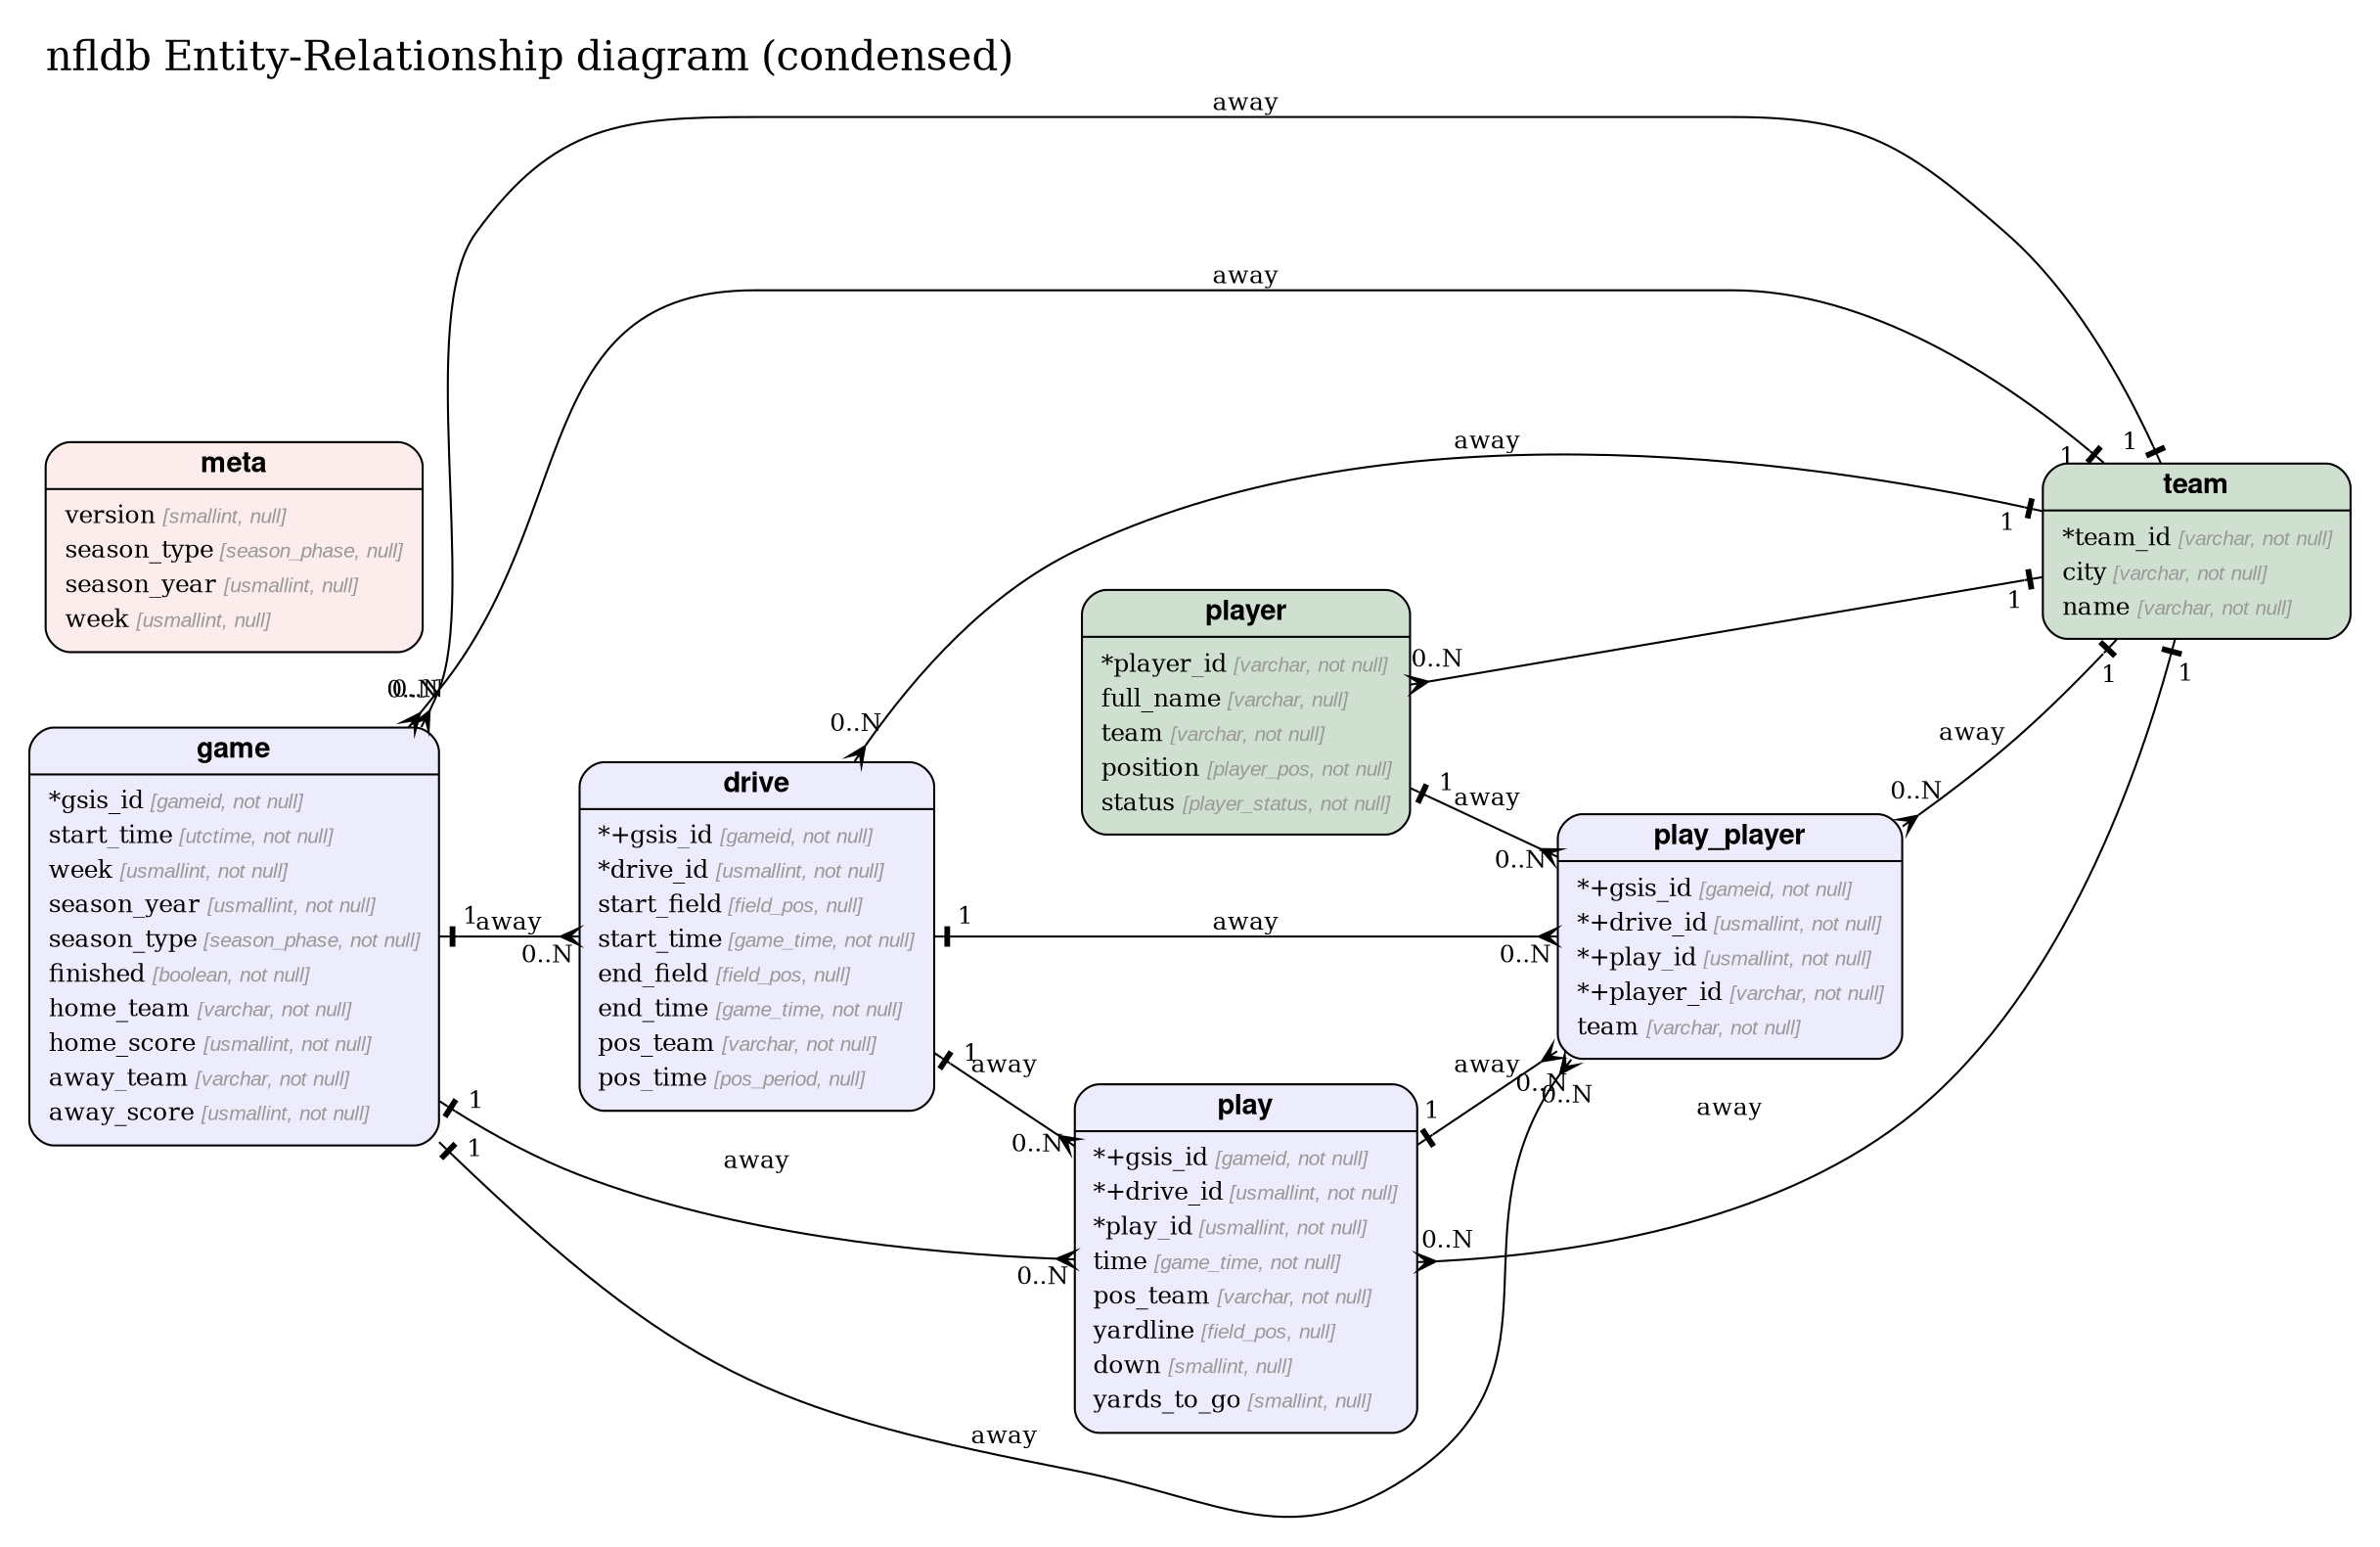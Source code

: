 graph {
    graph [label=<<FONT POINT-SIZE="20">nfldb Entity-Relationship diagram (condensed)</FONT>>,
        labeljust=l,
        labelloc=t,nodesep=0.5,
        ranksep=0.5,
        pad="0.2,0.2",
        margin="0.0",
        cencentrate=true,
        splines="spline",
        rankdir=LR
    ];
    node [
        label="\N",
        fontsize=14,
        margin="0.07,0.05",
        penwidth=1.0,
        shape=Mrecord
    ];
    edge [
        dir=both,
        fontsize=12,
        arrowsize=0.9,
        penwidth=1.0,
        labelangle=32,
        labeldistance=1.8
    ];
    

  player -- team [arrowhead=noneotee,headlabel=<<FONT>1</FONT>>,arrowtail=ocrow,taillabel=<<FONT>0..N</FONT>>];
  game -- team [arrowhead=noneotee,headlabel=<<FONT>1</FONT>>,label=<<FONT>away</FONT>>,arrowtail=ocrow,taillabel=<<FONT>0..N</FONT>>];
  game -- team [arrowhead=noneotee,headlabel=<<FONT>1</FONT>>,label=<<FONT>away</FONT>>,arrowtail=ocrow,taillabel=<<FONT>0..N</FONT>>];
  drive -- team [arrowhead=noneotee,headlabel=<<FONT>1</FONT>>,label=<<FONT>away</FONT>>,arrowtail=ocrow,taillabel=<<FONT>0..N</FONT>>];
  play -- team [arrowhead=noneotee,headlabel=<<FONT>1</FONT>>,label=<<FONT>away</FONT>>,arrowtail=ocrow,taillabel=<<FONT>0..N</FONT>>];
  play_player -- team [arrowhead=noneotee,headlabel=<<FONT>1</FONT>>,label=<<FONT>away</FONT>>,arrowtail=ocrow,taillabel=<<FONT>0..N</FONT>>];
  game -- drive [arrowhead=ocrow,headlabel=<<FONT>0..N</FONT>>,label=<<FONT>away</FONT>>,arrowtail=noneotee,taillabel=<<FONT>1</FONT>>];
  game -- play [arrowhead=ocrow,headlabel=<<FONT>0..N</FONT>>,label=<<FONT>away</FONT>>,arrowtail=noneotee,taillabel=<<FONT>1</FONT>>];
  game -- play_player [arrowhead=ocrow,headlabel=<<FONT>0..N</FONT>>,label=<<FONT>away</FONT>>,arrowtail=noneotee,taillabel=<<FONT>1</FONT>>];
  drive -- play [arrowhead=ocrow,headlabel=<<FONT>0..N</FONT>>,label=<<FONT>away</FONT>>,arrowtail=noneotee,taillabel=<<FONT>1</FONT>>];
  drive -- play_player [arrowhead=ocrow,headlabel=<<FONT>0..N</FONT>>,label=<<FONT>away</FONT>>,arrowtail=noneotee,taillabel=<<FONT>1</FONT>>];
  play -- play_player [arrowhead=ocrow,headlabel=<<FONT>0..N</FONT>>,label=<<FONT>away</FONT>>,arrowtail=noneotee,taillabel=<<FONT>1</FONT>>];
  player -- play_player [arrowhead=ocrow,headlabel=<<FONT>0..N</FONT>>,label=<<FONT>away</FONT>>,arrowtail=noneotee,taillabel=<<FONT>1</FONT>>];
    

  drive [label=<<TABLE
      BORDER="0"
      CELLPADDING="0"
      CELLSPACING="0.5"
      WIDTH="134"
      ALIGN="CENTER"
      >
      <TR>
        <TD ALIGN="CENTER" VALIGN="BOTTOM" WIDTH="134"><FONT POINT-SIZE="14" FACE="Helvetica bold"><B>drive</B></FONT></TD>
      </TR>
    </TABLE>|
    <TABLE
      BORDER="0"
      ALIGN="LEFT"
      CELLPADDING="0"
      CELLSPACING="4"
      WIDTH="134">
      <TR>
        <TD ALIGN="LEFT"><FONT POINT-SIZE="12">*+gsis_id</FONT><FONT FACE="Arial Italic" POINT-SIZE="10" COLOR="grey60"> [gameid, not null]</FONT></TD>
      </TR>
      <TR>
        <TD ALIGN="LEFT"><FONT POINT-SIZE="12">*drive_id</FONT><FONT FACE="Arial Italic" POINT-SIZE="10" COLOR="grey60"> [usmallint, not null]</FONT></TD>
      </TR>
      <TR>
        <TD ALIGN="LEFT"><FONT POINT-SIZE="12">start_field</FONT><FONT FACE="Arial Italic" POINT-SIZE="10" COLOR="grey60"> [field_pos, null]</FONT></TD>
      </TR>
      <TR>
        <TD ALIGN="LEFT"><FONT POINT-SIZE="12">start_time</FONT><FONT FACE="Arial Italic" POINT-SIZE="10" COLOR="grey60"> [game_time, not null]</FONT></TD>
      </TR>
      <TR>
        <TD ALIGN="LEFT"><FONT POINT-SIZE="12">end_field</FONT><FONT FACE="Arial Italic" POINT-SIZE="10" COLOR="grey60"> [field_pos, null]</FONT></TD>
      </TR>
      <TR>
        <TD ALIGN="LEFT"><FONT POINT-SIZE="12">end_time</FONT><FONT FACE="Arial Italic" POINT-SIZE="10" COLOR="grey60"> [game_time, not null]</FONT></TD>
      </TR>
      <TR>
        <TD ALIGN="LEFT"><FONT POINT-SIZE="12">pos_team</FONT><FONT FACE="Arial Italic" POINT-SIZE="10" COLOR="grey60"> [varchar, not null]</FONT></TD>
      </TR>
      <TR>
        <TD ALIGN="LEFT"><FONT POINT-SIZE="12">pos_time</FONT><FONT FACE="Arial Italic" POINT-SIZE="10" COLOR="grey60"> [pos_period, null]</FONT></TD>
      </TR>
    </TABLE>>
    ,fillcolor="#ececfc",
    style=filled];
  game [label=<<TABLE
      BORDER="0"
      CELLPADDING="0"
      CELLSPACING="0.5"
      WIDTH="134"
      ALIGN="CENTER"
      >
      <TR>
        <TD ALIGN="CENTER" VALIGN="BOTTOM" WIDTH="134"><FONT POINT-SIZE="14" FACE="Helvetica bold"><B>game</B></FONT></TD>
      </TR>
    </TABLE>|
    <TABLE
      BORDER="0"
      ALIGN="LEFT"
      CELLPADDING="0"
      CELLSPACING="4"
      WIDTH="134">
      <TR>
        <TD ALIGN="LEFT"><FONT POINT-SIZE="12">*gsis_id</FONT><FONT FACE="Arial Italic" POINT-SIZE="10" COLOR="grey60"> [gameid, not null]</FONT></TD>
      </TR>
      <TR>
        <TD ALIGN="LEFT"><FONT POINT-SIZE="12">start_time</FONT><FONT FACE="Arial Italic" POINT-SIZE="10" COLOR="grey60"> [utctime, not null]</FONT></TD>
      </TR>
      <TR>
        <TD ALIGN="LEFT"><FONT POINT-SIZE="12">week</FONT><FONT FACE="Arial Italic" POINT-SIZE="10" COLOR="grey60"> [usmallint, not null]</FONT></TD>
      </TR>
      <TR>
        <TD ALIGN="LEFT"><FONT POINT-SIZE="12">season_year</FONT><FONT FACE="Arial Italic" POINT-SIZE="10" COLOR="grey60"> [usmallint, not null]</FONT></TD>
      </TR>
      <TR>
        <TD ALIGN="LEFT"><FONT POINT-SIZE="12">season_type</FONT><FONT FACE="Arial Italic" POINT-SIZE="10" COLOR="grey60"> [season_phase, not null]</FONT></TD>
      </TR>
      <TR>
        <TD ALIGN="LEFT"><FONT POINT-SIZE="12">finished</FONT><FONT FACE="Arial Italic" POINT-SIZE="10" COLOR="grey60"> [boolean, not null]</FONT></TD>
      </TR>
      <TR>
        <TD ALIGN="LEFT"><FONT POINT-SIZE="12">home_team</FONT><FONT FACE="Arial Italic" POINT-SIZE="10" COLOR="grey60"> [varchar, not null]</FONT></TD>
      </TR>
      <TR>
        <TD ALIGN="LEFT"><FONT POINT-SIZE="12">home_score</FONT><FONT FACE="Arial Italic" POINT-SIZE="10" COLOR="grey60"> [usmallint, not null]</FONT></TD>
      </TR>
      <TR>
        <TD ALIGN="LEFT"><FONT POINT-SIZE="12">away_team</FONT><FONT FACE="Arial Italic" POINT-SIZE="10" COLOR="grey60"> [varchar, not null]</FONT></TD>
      </TR>
      <TR>
        <TD ALIGN="LEFT"><FONT POINT-SIZE="12">away_score</FONT><FONT FACE="Arial Italic" POINT-SIZE="10" COLOR="grey60"> [usmallint, not null]</FONT></TD>
      </TR>
    </TABLE>>
    ,fillcolor="#ececfc",
    style=filled];
  meta [label=<<TABLE
      BORDER="0"
      CELLPADDING="0"
      CELLSPACING="0.5"
      WIDTH="134"
      ALIGN="CENTER"
      >
      <TR>
        <TD ALIGN="CENTER" VALIGN="BOTTOM" WIDTH="134"><FONT POINT-SIZE="14" FACE="Helvetica bold"><B>meta</B></FONT></TD>
      </TR>
    </TABLE>|
    <TABLE
      BORDER="0"
      ALIGN="LEFT"
      CELLPADDING="0"
      CELLSPACING="4"
      WIDTH="134">
      <TR>
        <TD ALIGN="LEFT"><FONT POINT-SIZE="12">version</FONT><FONT FACE="Arial Italic" POINT-SIZE="10" COLOR="grey60"> [smallint, null]</FONT></TD>
      </TR>
      <TR>
        <TD ALIGN="LEFT"><FONT POINT-SIZE="12">season_type</FONT><FONT FACE="Arial Italic" POINT-SIZE="10" COLOR="grey60"> [season_phase, null]</FONT></TD>
      </TR>
      <TR>
        <TD ALIGN="LEFT"><FONT POINT-SIZE="12">season_year</FONT><FONT FACE="Arial Italic" POINT-SIZE="10" COLOR="grey60"> [usmallint, null]</FONT></TD>
      </TR>
      <TR>
        <TD ALIGN="LEFT"><FONT POINT-SIZE="12">week</FONT><FONT FACE="Arial Italic" POINT-SIZE="10" COLOR="grey60"> [usmallint, null]</FONT></TD>
      </TR>
    </TABLE>>
    ,fillcolor="#fcecec",
    style=filled];
  play [label=<<TABLE
      BORDER="0"
      CELLPADDING="0"
      CELLSPACING="0.5"
      WIDTH="134"
      ALIGN="CENTER"
      >
      <TR>
        <TD ALIGN="CENTER" VALIGN="BOTTOM" WIDTH="134"><FONT POINT-SIZE="14" FACE="Helvetica bold"><B>play</B></FONT></TD>
      </TR>
    </TABLE>|
    <TABLE
      BORDER="0"
      ALIGN="LEFT"
      CELLPADDING="0"
      CELLSPACING="4"
      WIDTH="134">
      <TR>
        <TD ALIGN="LEFT"><FONT POINT-SIZE="12">*+gsis_id</FONT><FONT FACE="Arial Italic" POINT-SIZE="10" COLOR="grey60"> [gameid, not null]</FONT></TD>
      </TR>
      <TR>
        <TD ALIGN="LEFT"><FONT POINT-SIZE="12">*+drive_id</FONT><FONT FACE="Arial Italic" POINT-SIZE="10" COLOR="grey60"> [usmallint, not null]</FONT></TD>
      </TR>
      <TR>
        <TD ALIGN="LEFT"><FONT POINT-SIZE="12">*play_id</FONT><FONT FACE="Arial Italic" POINT-SIZE="10" COLOR="grey60"> [usmallint, not null]</FONT></TD>
      </TR>
      <TR>
        <TD ALIGN="LEFT"><FONT POINT-SIZE="12">time</FONT><FONT FACE="Arial Italic" POINT-SIZE="10" COLOR="grey60"> [game_time, not null]</FONT></TD>
      </TR>
      <TR>
        <TD ALIGN="LEFT"><FONT POINT-SIZE="12">pos_team</FONT><FONT FACE="Arial Italic" POINT-SIZE="10" COLOR="grey60"> [varchar, not null]</FONT></TD>
      </TR>
      <TR>
        <TD ALIGN="LEFT"><FONT POINT-SIZE="12">yardline</FONT><FONT FACE="Arial Italic" POINT-SIZE="10" COLOR="grey60"> [field_pos, null]</FONT></TD>
      </TR>
      <TR>
        <TD ALIGN="LEFT"><FONT POINT-SIZE="12">down</FONT><FONT FACE="Arial Italic" POINT-SIZE="10" COLOR="grey60"> [smallint, null]</FONT></TD>
      </TR>
      <TR>
        <TD ALIGN="LEFT"><FONT POINT-SIZE="12">yards_to_go</FONT><FONT FACE="Arial Italic" POINT-SIZE="10" COLOR="grey60"> [smallint, null]</FONT></TD>
      </TR>
    </TABLE>>
    ,fillcolor="#ececfc",
    style=filled];
  play_player [label=<<TABLE
      BORDER="0"
      CELLPADDING="0"
      CELLSPACING="0.5"
      WIDTH="134"
      ALIGN="CENTER"
      >
      <TR>
        <TD ALIGN="CENTER" VALIGN="BOTTOM" WIDTH="134"><FONT POINT-SIZE="14" FACE="Helvetica bold"><B>play_player</B></FONT></TD>
      </TR>
    </TABLE>|
    <TABLE
      BORDER="0"
      ALIGN="LEFT"
      CELLPADDING="0"
      CELLSPACING="4"
      WIDTH="134">
      <TR>
        <TD ALIGN="LEFT"><FONT POINT-SIZE="12">*+gsis_id</FONT><FONT FACE="Arial Italic" POINT-SIZE="10" COLOR="grey60"> [gameid, not null]</FONT></TD>
      </TR>
      <TR>
        <TD ALIGN="LEFT"><FONT POINT-SIZE="12">*+drive_id</FONT><FONT FACE="Arial Italic" POINT-SIZE="10" COLOR="grey60"> [usmallint, not null]</FONT></TD>
      </TR>
      <TR>
        <TD ALIGN="LEFT"><FONT POINT-SIZE="12">*+play_id</FONT><FONT FACE="Arial Italic" POINT-SIZE="10" COLOR="grey60"> [usmallint, not null]</FONT></TD>
      </TR>
      <TR>
        <TD ALIGN="LEFT"><FONT POINT-SIZE="12">*+player_id</FONT><FONT FACE="Arial Italic" POINT-SIZE="10" COLOR="grey60"> [varchar, not null]</FONT></TD>
      </TR>
      <TR>
        <TD ALIGN="LEFT"><FONT POINT-SIZE="12">team</FONT><FONT FACE="Arial Italic" POINT-SIZE="10" COLOR="grey60"> [varchar, not null]</FONT></TD>
      </TR>
    </TABLE>>
    ,fillcolor="#ececfc",
    style=filled];
  player [label=<<TABLE
      BORDER="0"
      CELLPADDING="0"
      CELLSPACING="0.5"
      WIDTH="134"
      ALIGN="CENTER"
      >
      <TR>
        <TD ALIGN="CENTER" VALIGN="BOTTOM" WIDTH="134"><FONT POINT-SIZE="14" FACE="Helvetica bold"><B>player</B></FONT></TD>
      </TR>
    </TABLE>|
    <TABLE
      BORDER="0"
      ALIGN="LEFT"
      CELLPADDING="0"
      CELLSPACING="4"
      WIDTH="134">
      <TR>
        <TD ALIGN="LEFT"><FONT POINT-SIZE="12">*player_id</FONT><FONT FACE="Arial Italic" POINT-SIZE="10" COLOR="grey60"> [varchar, not null]</FONT></TD>
      </TR>
      <TR>
        <TD ALIGN="LEFT"><FONT POINT-SIZE="12">full_name</FONT><FONT FACE="Arial Italic" POINT-SIZE="10" COLOR="grey60"> [varchar, null]</FONT></TD>
      </TR>
      <TR>
        <TD ALIGN="LEFT"><FONT POINT-SIZE="12">team</FONT><FONT FACE="Arial Italic" POINT-SIZE="10" COLOR="grey60"> [varchar, not null]</FONT></TD>
      </TR>
      <TR>
        <TD ALIGN="LEFT"><FONT POINT-SIZE="12">position</FONT><FONT FACE="Arial Italic" POINT-SIZE="10" COLOR="grey60"> [player_pos, not null]</FONT></TD>
      </TR>
      <TR>
        <TD ALIGN="LEFT"><FONT POINT-SIZE="12">status</FONT><FONT FACE="Arial Italic" POINT-SIZE="10" COLOR="grey60"> [player_status, not null]</FONT></TD>
      </TR>
    </TABLE>>
    ,fillcolor="#d0e0d0",
    style=filled];
  team [label=<<TABLE
      BORDER="0"
      CELLPADDING="0"
      CELLSPACING="0.5"
      WIDTH="134"
      ALIGN="CENTER"
      >
      <TR>
        <TD ALIGN="CENTER" VALIGN="BOTTOM" WIDTH="134"><FONT POINT-SIZE="14" FACE="Helvetica bold"><B>team</B></FONT></TD>
      </TR>
    </TABLE>|
    <TABLE
      BORDER="0"
      ALIGN="LEFT"
      CELLPADDING="0"
      CELLSPACING="4"
      WIDTH="134">
      <TR>
        <TD ALIGN="LEFT"><FONT POINT-SIZE="12">*team_id</FONT><FONT FACE="Arial Italic" POINT-SIZE="10" COLOR="grey60"> [varchar, not null]</FONT></TD>
      </TR>
      <TR>
        <TD ALIGN="LEFT"><FONT POINT-SIZE="12">city</FONT><FONT FACE="Arial Italic" POINT-SIZE="10" COLOR="grey60"> [varchar, not null]</FONT></TD>
      </TR>
      <TR>
        <TD ALIGN="LEFT"><FONT POINT-SIZE="12">name</FONT><FONT FACE="Arial Italic" POINT-SIZE="10" COLOR="grey60"> [varchar, not null]</FONT></TD>
      </TR>
    </TABLE>>
    ,fillcolor="#d0e0d0",
    style=filled];
}
